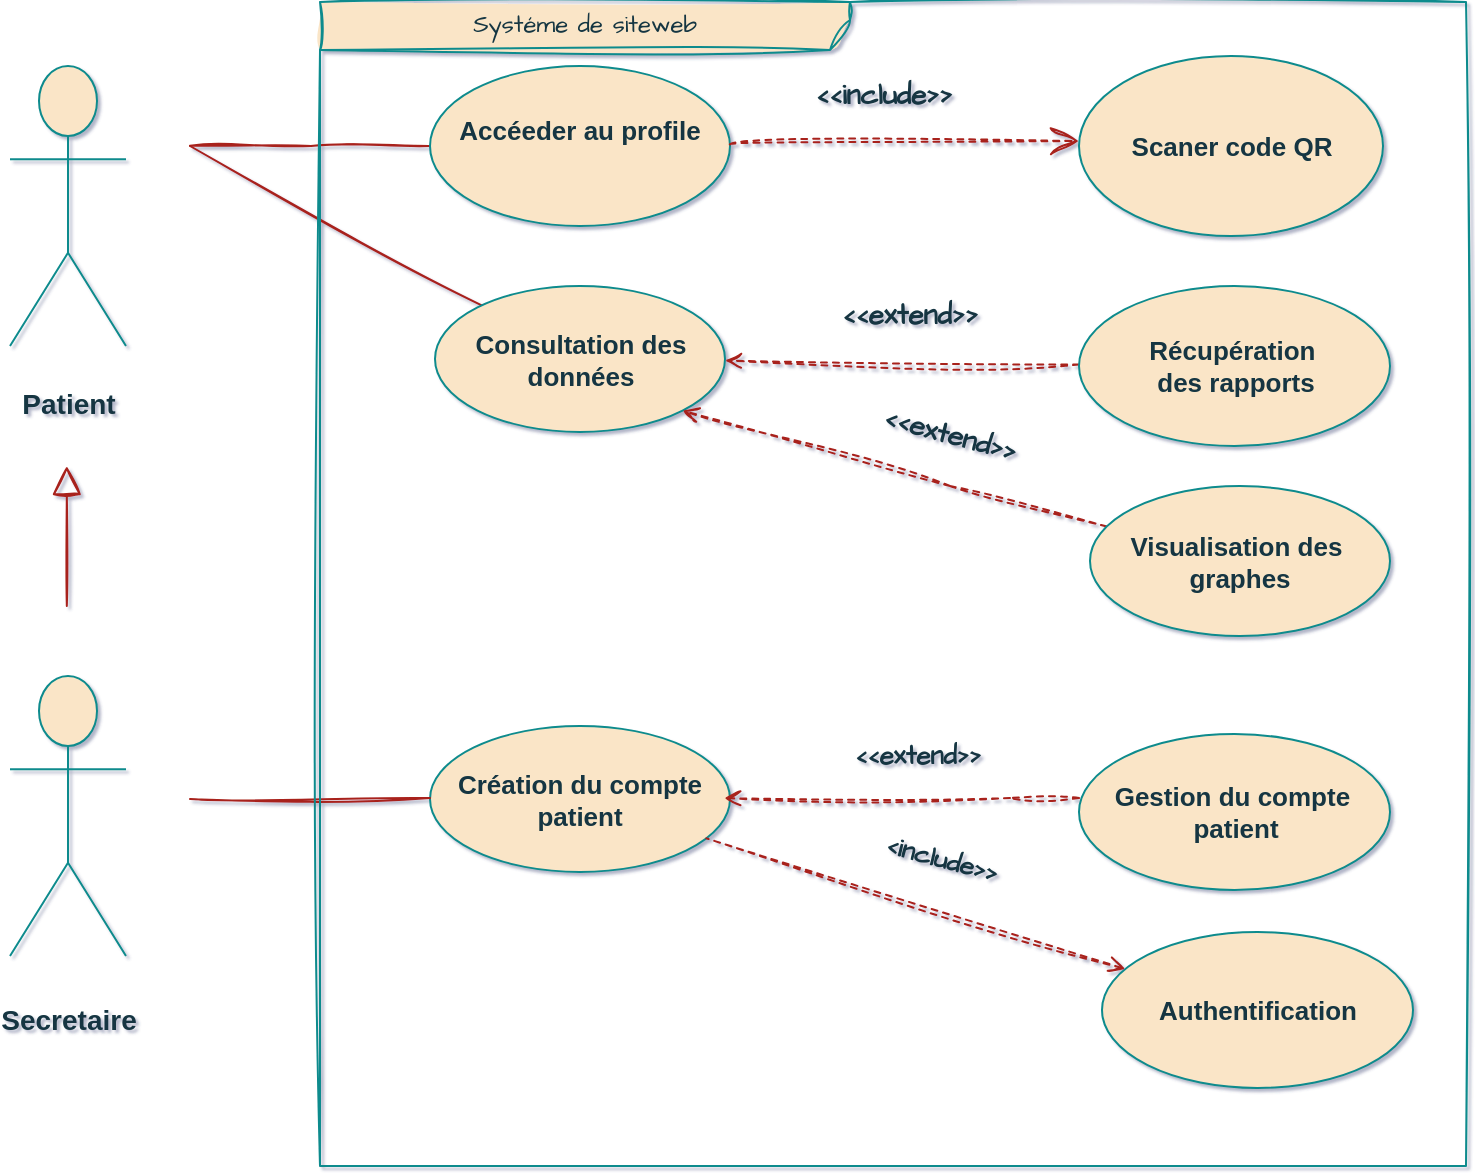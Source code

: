 <mxfile version="24.3.0" type="github" pages="4">
  <diagram name="Page-1" id="2YBvvXClWsGukQMizWep">
    <mxGraphModel dx="1434" dy="756" grid="0" gridSize="10" guides="1" tooltips="1" connect="1" arrows="1" fold="1" page="1" pageScale="1" pageWidth="850" pageHeight="1100" background="#ffffff" math="0" shadow="1">
      <root>
        <mxCell id="0" />
        <mxCell id="1" parent="0" />
        <mxCell id="MQnaWEzC_fgd22LS17Cb-1" value="&lt;div&gt;&lt;br&gt;&lt;/div&gt;&lt;div&gt;&lt;b&gt;&lt;font style=&quot;font-size: 14px;&quot;&gt;Patient&lt;/font&gt;&lt;/b&gt;&lt;/div&gt;" style="shape=umlActor;verticalLabelPosition=bottom;verticalAlign=top;html=1;outlineConnect=0;fillStyle=solid;labelBackgroundColor=none;fillColor=#FAE5C7;strokeColor=#0F8B8D;fontColor=#143642;" vertex="1" parent="1">
          <mxGeometry x="70" y="90" width="58" height="140" as="geometry" />
        </mxCell>
        <mxCell id="MQnaWEzC_fgd22LS17Cb-49" style="edgeStyle=orthogonalEdgeStyle;rounded=0;sketch=1;hachureGap=4;jiggle=2;curveFitting=1;orthogonalLoop=1;jettySize=auto;html=1;exitX=0;exitY=0.5;exitDx=0;exitDy=0;fontFamily=Architects Daughter;fontSource=https%3A%2F%2Ffonts.googleapis.com%2Fcss%3Ffamily%3DArchitects%2BDaughter;endArrow=none;endFill=0;labelBackgroundColor=none;strokeColor=#A8201A;fontColor=default;" edge="1" parent="1" source="MQnaWEzC_fgd22LS17Cb-5">
          <mxGeometry relative="1" as="geometry">
            <mxPoint x="160" y="129.824" as="targetPoint" />
          </mxGeometry>
        </mxCell>
        <mxCell id="MQnaWEzC_fgd22LS17Cb-5" value="&lt;font style=&quot;font-size: 13px;&quot;&gt;&lt;b&gt;Accéeder au profile&lt;/b&gt;&lt;/font&gt;&lt;div style=&quot;font-size: 13px;&quot;&gt;&lt;br&gt;&lt;/div&gt;" style="ellipse;whiteSpace=wrap;html=1;fillStyle=solid;labelBackgroundColor=none;fillColor=#FAE5C7;strokeColor=#0F8B8D;fontColor=#143642;" vertex="1" parent="1">
          <mxGeometry x="280" y="90" width="150" height="80" as="geometry" />
        </mxCell>
        <mxCell id="MQnaWEzC_fgd22LS17Cb-10" value="&lt;div&gt;&lt;font style=&quot;font-size: 13px;&quot;&gt;&lt;b&gt;Scaner code QR&lt;/b&gt;&lt;/font&gt;&lt;/div&gt;" style="ellipse;whiteSpace=wrap;html=1;fillStyle=solid;labelBackgroundColor=none;fillColor=#FAE5C7;strokeColor=#0F8B8D;fontColor=#143642;" vertex="1" parent="1">
          <mxGeometry x="604.5" y="85" width="152" height="90" as="geometry" />
        </mxCell>
        <mxCell id="MQnaWEzC_fgd22LS17Cb-12" value="&lt;b&gt;&lt;font style=&quot;font-size: 14px;&quot;&gt;&amp;lt;&amp;lt;include&amp;gt;&amp;gt;&lt;/font&gt;&lt;/b&gt;" style="text;html=1;align=center;verticalAlign=middle;whiteSpace=wrap;rounded=0;fontFamily=Architects Daughter;fontSource=https%3A%2F%2Ffonts.googleapis.com%2Fcss%3Ffamily%3DArchitects%2BDaughter;labelBackgroundColor=none;fontColor=#143642;" vertex="1" parent="1">
          <mxGeometry x="460" y="90" width="94" height="30" as="geometry" />
        </mxCell>
        <mxCell id="MQnaWEzC_fgd22LS17Cb-48" style="rounded=0;sketch=1;hachureGap=4;jiggle=2;curveFitting=1;orthogonalLoop=1;jettySize=auto;html=1;fontFamily=Architects Daughter;fontSource=https%3A%2F%2Ffonts.googleapis.com%2Fcss%3Ffamily%3DArchitects%2BDaughter;endArrow=none;endFill=0;labelBackgroundColor=none;strokeColor=#A8201A;fontColor=default;" edge="1" parent="1" source="MQnaWEzC_fgd22LS17Cb-13">
          <mxGeometry relative="1" as="geometry">
            <mxPoint x="160" y="130" as="targetPoint" />
          </mxGeometry>
        </mxCell>
        <mxCell id="MQnaWEzC_fgd22LS17Cb-13" value="&lt;font style=&quot;font-size: 13px;&quot;&gt;&lt;b&gt;Consultation des données&lt;/b&gt;&lt;/font&gt;" style="ellipse;whiteSpace=wrap;html=1;fillStyle=solid;labelBackgroundColor=none;fillColor=#FAE5C7;strokeColor=#0F8B8D;fontColor=#143642;" vertex="1" parent="1">
          <mxGeometry x="282.5" y="200" width="145" height="73" as="geometry" />
        </mxCell>
        <mxCell id="MQnaWEzC_fgd22LS17Cb-19" value="" style="rounded=0;sketch=1;hachureGap=4;jiggle=2;curveFitting=1;orthogonalLoop=1;jettySize=auto;html=1;fontFamily=Architects Daughter;fontSource=https%3A%2F%2Ffonts.googleapis.com%2Fcss%3Ffamily%3DArchitects%2BDaughter;dashed=1;endArrow=open;endFill=0;labelBackgroundColor=none;strokeColor=#A8201A;fontColor=default;" edge="1" parent="1" source="MQnaWEzC_fgd22LS17Cb-14" target="MQnaWEzC_fgd22LS17Cb-13">
          <mxGeometry relative="1" as="geometry" />
        </mxCell>
        <mxCell id="MQnaWEzC_fgd22LS17Cb-14" value="&lt;font style=&quot;font-size: 13px;&quot;&gt;&lt;b&gt;Récupération&amp;nbsp;&lt;/b&gt;&lt;/font&gt;&lt;div&gt;&lt;font style=&quot;font-size: 13px;&quot;&gt;&lt;b&gt;des rapports&lt;/b&gt;&lt;/font&gt;&lt;/div&gt;" style="ellipse;whiteSpace=wrap;html=1;fillStyle=solid;labelBackgroundColor=none;fillColor=#FAE5C7;strokeColor=#0F8B8D;fontColor=#143642;" vertex="1" parent="1">
          <mxGeometry x="604.5" y="200" width="155.5" height="80" as="geometry" />
        </mxCell>
        <mxCell id="MQnaWEzC_fgd22LS17Cb-51" style="rounded=0;sketch=1;hachureGap=4;jiggle=2;curveFitting=1;orthogonalLoop=1;jettySize=auto;html=1;entryX=1;entryY=1;entryDx=0;entryDy=0;fontFamily=Architects Daughter;fontSource=https%3A%2F%2Ffonts.googleapis.com%2Fcss%3Ffamily%3DArchitects%2BDaughter;dashed=1;endArrow=open;endFill=0;labelBackgroundColor=none;strokeColor=#A8201A;fontColor=default;" edge="1" parent="1" source="MQnaWEzC_fgd22LS17Cb-18" target="MQnaWEzC_fgd22LS17Cb-13">
          <mxGeometry relative="1" as="geometry">
            <Array as="points">
              <mxPoint x="540" y="300" />
            </Array>
          </mxGeometry>
        </mxCell>
        <mxCell id="MQnaWEzC_fgd22LS17Cb-18" value="&lt;font style=&quot;font-size: 13px;&quot;&gt;&lt;b&gt;Visualisation des&amp;nbsp;&lt;/b&gt;&lt;/font&gt;&lt;div&gt;&lt;font style=&quot;font-size: 13px;&quot;&gt;&lt;b&gt;graphes&lt;/b&gt;&lt;/font&gt;&lt;/div&gt;" style="ellipse;whiteSpace=wrap;html=1;align=center;labelBackgroundColor=none;fillColor=#FAE5C7;strokeColor=#0F8B8D;fontColor=#143642;" vertex="1" parent="1">
          <mxGeometry x="610" y="300" width="150" height="75" as="geometry" />
        </mxCell>
        <mxCell id="MQnaWEzC_fgd22LS17Cb-22" value="&lt;font style=&quot;font-size: 14px;&quot;&gt;&lt;b&gt;&amp;lt;&amp;lt;extend&amp;gt;&amp;gt;&lt;/b&gt;&lt;/font&gt;" style="text;html=1;align=center;verticalAlign=middle;whiteSpace=wrap;rounded=0;fontFamily=Architects Daughter;fontSource=https%3A%2F%2Ffonts.googleapis.com%2Fcss%3Ffamily%3DArchitects%2BDaughter;rotation=0;labelBackgroundColor=none;fontColor=#143642;" vertex="1" parent="1">
          <mxGeometry x="490" y="200" width="60" height="30" as="geometry" />
        </mxCell>
        <mxCell id="MQnaWEzC_fgd22LS17Cb-24" value="&lt;font style=&quot;font-size: 14px;&quot;&gt;&lt;b&gt;&amp;lt;&amp;lt;extend&amp;gt;&amp;gt;&lt;/b&gt;&lt;/font&gt;" style="text;html=1;align=center;verticalAlign=middle;whiteSpace=wrap;rounded=0;fontFamily=Architects Daughter;fontSource=https%3A%2F%2Ffonts.googleapis.com%2Fcss%3Ffamily%3DArchitects%2BDaughter;rotation=15;labelBackgroundColor=none;fontColor=#143642;" vertex="1" parent="1">
          <mxGeometry x="510" y="260" width="60" height="30" as="geometry" />
        </mxCell>
        <mxCell id="MQnaWEzC_fgd22LS17Cb-30" value="&lt;div&gt;&lt;b&gt;&lt;font style=&quot;font-size: 13px;&quot;&gt;Création du compte patient&lt;/font&gt;&lt;/b&gt;&lt;/div&gt;" style="ellipse;whiteSpace=wrap;html=1;fillStyle=solid;labelBackgroundColor=none;fillColor=#FAE5C7;strokeColor=#0F8B8D;fontColor=#143642;" vertex="1" parent="1">
          <mxGeometry x="280" y="420" width="150" height="73" as="geometry" />
        </mxCell>
        <mxCell id="MQnaWEzC_fgd22LS17Cb-31" value="" style="endArrow=block;endFill=0;endSize=12;html=1;rounded=0;sketch=1;hachureGap=4;jiggle=2;curveFitting=1;fontFamily=Architects Daughter;fontSource=https%3A%2F%2Ffonts.googleapis.com%2Fcss%3Ffamily%3DArchitects%2BDaughter;labelBackgroundColor=none;strokeColor=#A8201A;fontColor=default;" edge="1" parent="1">
          <mxGeometry width="160" relative="1" as="geometry">
            <mxPoint x="98.41" y="360" as="sourcePoint" />
            <mxPoint x="98.41" y="290" as="targetPoint" />
          </mxGeometry>
        </mxCell>
        <mxCell id="MQnaWEzC_fgd22LS17Cb-33" value="&lt;div&gt;&lt;b&gt;&lt;font style=&quot;font-size: 13px;&quot;&gt;Gestion du compte&amp;nbsp;&lt;/font&gt;&lt;/b&gt;&lt;/div&gt;&lt;div&gt;&lt;b&gt;&lt;font style=&quot;font-size: 13px;&quot;&gt;patient&lt;/font&gt;&lt;/b&gt;&lt;/div&gt;" style="ellipse;whiteSpace=wrap;html=1;fillStyle=solid;labelBackgroundColor=none;fillColor=#FAE5C7;strokeColor=#0F8B8D;fontColor=#143642;" vertex="1" parent="1">
          <mxGeometry x="604.5" y="424" width="155.5" height="78" as="geometry" />
        </mxCell>
        <mxCell id="MQnaWEzC_fgd22LS17Cb-35" value="&lt;font style=&quot;font-size: 13px;&quot;&gt;&lt;b&gt;&amp;lt;&amp;lt;extend&amp;gt;&amp;gt;&lt;/b&gt;&lt;/font&gt;" style="text;html=1;align=center;verticalAlign=middle;whiteSpace=wrap;rounded=0;fontFamily=Architects Daughter;fontSource=https%3A%2F%2Ffonts.googleapis.com%2Fcss%3Ffamily%3DArchitects%2BDaughter;rotation=0;labelBackgroundColor=none;fontColor=#143642;" vertex="1" parent="1">
          <mxGeometry x="494" y="420" width="60" height="30" as="geometry" />
        </mxCell>
        <mxCell id="MQnaWEzC_fgd22LS17Cb-43" value="" style="endArrow=open;dashed=1;endFill=0;endSize=12;html=1;rounded=0;sketch=1;hachureGap=4;jiggle=2;curveFitting=1;fontFamily=Architects Daughter;fontSource=https%3A%2F%2Ffonts.googleapis.com%2Fcss%3Ffamily%3DArchitects%2BDaughter;curved=1;labelBackgroundColor=none;strokeColor=#A8201A;fontColor=default;" edge="1" parent="1" source="MQnaWEzC_fgd22LS17Cb-5">
          <mxGeometry width="160" relative="1" as="geometry">
            <mxPoint x="444.5" y="127.5" as="sourcePoint" />
            <mxPoint x="604.5" y="127.5" as="targetPoint" />
          </mxGeometry>
        </mxCell>
        <mxCell id="MQnaWEzC_fgd22LS17Cb-52" value="&lt;div&gt;&lt;b&gt;&lt;font style=&quot;font-size: 14px;&quot;&gt;&lt;br&gt;&lt;/font&gt;&lt;/b&gt;&lt;/div&gt;&lt;b&gt;&lt;font style=&quot;font-size: 14px;&quot;&gt;&lt;div&gt;&lt;b style=&quot;background-color: initial; font-size: 12px;&quot;&gt;&lt;font style=&quot;font-size: 14px;&quot;&gt;Secretaire&lt;/font&gt;&lt;/b&gt;&lt;br&gt;&lt;/div&gt;&lt;/font&gt;&lt;/b&gt;" style="shape=umlActor;verticalLabelPosition=bottom;verticalAlign=top;html=1;outlineConnect=0;fillStyle=solid;labelBackgroundColor=none;fillColor=#FAE5C7;strokeColor=#0F8B8D;fontColor=#143642;" vertex="1" parent="1">
          <mxGeometry x="70" y="395" width="58" height="140" as="geometry" />
        </mxCell>
        <mxCell id="MQnaWEzC_fgd22LS17Cb-59" style="rounded=0;sketch=1;hachureGap=4;jiggle=2;curveFitting=1;orthogonalLoop=1;jettySize=auto;html=1;entryX=0.981;entryY=0.618;entryDx=0;entryDy=0;entryPerimeter=0;fontFamily=Architects Daughter;fontSource=https%3A%2F%2Ffonts.googleapis.com%2Fcss%3Ffamily%3DArchitects%2BDaughter;dashed=1;endArrow=open;endFill=0;labelBackgroundColor=none;strokeColor=#A8201A;fontColor=default;" edge="1" parent="1">
          <mxGeometry relative="1" as="geometry">
            <mxPoint x="604.5" y="456" as="sourcePoint" />
            <mxPoint x="427.15" y="456.114" as="targetPoint" />
            <Array as="points">
              <mxPoint x="570" y="456" />
            </Array>
          </mxGeometry>
        </mxCell>
        <mxCell id="MQnaWEzC_fgd22LS17Cb-63" style="rounded=0;sketch=1;hachureGap=4;jiggle=2;curveFitting=1;orthogonalLoop=1;jettySize=auto;html=1;fontFamily=Architects Daughter;fontSource=https%3A%2F%2Ffonts.googleapis.com%2Fcss%3Ffamily%3DArchitects%2BDaughter;endArrow=none;endFill=0;labelBackgroundColor=none;strokeColor=#A8201A;fontColor=default;" edge="1" parent="1">
          <mxGeometry relative="1" as="geometry">
            <mxPoint x="160" y="456.5" as="targetPoint" />
            <mxPoint x="280" y="456" as="sourcePoint" />
          </mxGeometry>
        </mxCell>
        <mxCell id="VAAvBBCM2MWCgtgh654a-1" value="&lt;span style=&quot;font-size: 13px;&quot;&gt;&lt;b&gt;Authentification&lt;/b&gt;&lt;/span&gt;" style="ellipse;whiteSpace=wrap;html=1;fillStyle=solid;labelBackgroundColor=none;fillColor=#FAE5C7;strokeColor=#0F8B8D;fontColor=#143642;" vertex="1" parent="1">
          <mxGeometry x="616" y="523" width="155.5" height="78" as="geometry" />
        </mxCell>
        <mxCell id="VAAvBBCM2MWCgtgh654a-3" style="rounded=0;sketch=1;hachureGap=4;jiggle=2;curveFitting=1;orthogonalLoop=1;jettySize=auto;html=1;fontFamily=Architects Daughter;fontSource=https%3A%2F%2Ffonts.googleapis.com%2Fcss%3Ffamily%3DArchitects%2BDaughter;endArrow=none;endFill=0;startArrow=open;startFill=0;dashed=1;labelBackgroundColor=none;strokeColor=#A8201A;fontColor=default;" edge="1" parent="1" source="VAAvBBCM2MWCgtgh654a-1" target="MQnaWEzC_fgd22LS17Cb-30">
          <mxGeometry relative="1" as="geometry" />
        </mxCell>
        <mxCell id="VAAvBBCM2MWCgtgh654a-4" value="&lt;font style=&quot;font-size: 13px;&quot;&gt;&lt;b&gt;&amp;lt;include&amp;gt;&amp;gt;&lt;/b&gt;&lt;/font&gt;" style="text;html=1;align=center;verticalAlign=middle;whiteSpace=wrap;rounded=0;fontFamily=Architects Daughter;fontSource=https%3A%2F%2Ffonts.googleapis.com%2Fcss%3Ffamily%3DArchitects%2BDaughter;rotation=15;labelBackgroundColor=none;fontColor=#143642;" vertex="1" parent="1">
          <mxGeometry x="506" y="472" width="60" height="30" as="geometry" />
        </mxCell>
        <mxCell id="VAAvBBCM2MWCgtgh654a-8" value="Systéme de siteweb" style="shape=umlFrame;whiteSpace=wrap;html=1;pointerEvents=0;sketch=1;hachureGap=4;jiggle=2;curveFitting=1;fontFamily=Architects Daughter;fontSource=https%3A%2F%2Ffonts.googleapis.com%2Fcss%3Ffamily%3DArchitects%2BDaughter;width=265;height=24;fillStyle=solid;labelBackgroundColor=none;fillColor=#FAE5C7;strokeColor=#0F8B8D;fontColor=#143642;" vertex="1" parent="1">
          <mxGeometry x="225" y="58" width="573" height="582" as="geometry" />
        </mxCell>
      </root>
    </mxGraphModel>
  </diagram>
  <diagram id="r6yN8ow6yBcr9Xl_kHB8" name="Page-2">
    <mxGraphModel dx="1434" dy="756" grid="0" gridSize="10" guides="1" tooltips="1" connect="1" arrows="1" fold="1" page="1" pageScale="1" pageWidth="850" pageHeight="1100" math="0" shadow="0">
      <root>
        <mxCell id="0" />
        <mxCell id="1" parent="0" />
        <mxCell id="_TQ5HDfPqX7su8XqW-2z-1" value="&lt;div&gt;&lt;b&gt;&lt;br&gt;&lt;/b&gt;&lt;/div&gt;&lt;div&gt;&lt;font style=&quot;font-size: 14px;&quot;&gt;&lt;b&gt;Patient&lt;/b&gt;&lt;/font&gt;&lt;/div&gt;" style="shape=umlActor;verticalLabelPosition=bottom;verticalAlign=top;html=1;outlineConnect=0;fillStyle=solid;labelBackgroundColor=none;fillColor=#FAE5C7;strokeColor=#0F8B8D;fontColor=#143642;" vertex="1" parent="1">
          <mxGeometry x="82" y="80" width="58" height="140" as="geometry" />
        </mxCell>
        <mxCell id="_TQ5HDfPqX7su8XqW-2z-2" style="edgeStyle=orthogonalEdgeStyle;rounded=0;sketch=1;hachureGap=4;jiggle=2;curveFitting=1;orthogonalLoop=1;jettySize=auto;html=1;exitX=0;exitY=0.5;exitDx=0;exitDy=0;fontFamily=Architects Daughter;fontSource=https%3A%2F%2Ffonts.googleapis.com%2Fcss%3Ffamily%3DArchitects%2BDaughter;endArrow=none;endFill=0;labelBackgroundColor=none;strokeColor=#A8201A;fontColor=default;" edge="1" source="_TQ5HDfPqX7su8XqW-2z-3" parent="1">
          <mxGeometry relative="1" as="geometry">
            <mxPoint x="172" y="119.824" as="targetPoint" />
          </mxGeometry>
        </mxCell>
        <mxCell id="_TQ5HDfPqX7su8XqW-2z-3" value="&lt;font style=&quot;font-size: 13px;&quot;&gt;&lt;b&gt;Accéeder au profile&lt;/b&gt;&lt;/font&gt;&lt;div style=&quot;font-size: 13px;&quot;&gt;&lt;br&gt;&lt;/div&gt;" style="ellipse;whiteSpace=wrap;html=1;fillStyle=solid;labelBackgroundColor=none;fillColor=#FAE5C7;strokeColor=#0F8B8D;fontColor=#143642;" vertex="1" parent="1">
          <mxGeometry x="292" y="80" width="150" height="80" as="geometry" />
        </mxCell>
        <mxCell id="_TQ5HDfPqX7su8XqW-2z-4" value="&lt;div&gt;&lt;font style=&quot;font-size: 13px;&quot;&gt;&lt;b&gt;Scaner code QR&lt;/b&gt;&lt;/font&gt;&lt;/div&gt;" style="ellipse;whiteSpace=wrap;html=1;fillStyle=solid;labelBackgroundColor=none;fillColor=#FAE5C7;strokeColor=#0F8B8D;fontColor=#143642;" vertex="1" parent="1">
          <mxGeometry x="616.5" y="75" width="152" height="90" as="geometry" />
        </mxCell>
        <mxCell id="_TQ5HDfPqX7su8XqW-2z-5" value="&lt;b&gt;&lt;font style=&quot;font-size: 14px;&quot;&gt;&amp;lt;&amp;lt;include&amp;gt;&amp;gt;&lt;/font&gt;&lt;/b&gt;" style="text;html=1;align=center;verticalAlign=middle;whiteSpace=wrap;rounded=0;fontFamily=Architects Daughter;fontSource=https%3A%2F%2Ffonts.googleapis.com%2Fcss%3Ffamily%3DArchitects%2BDaughter;labelBackgroundColor=none;fontColor=#143642;" vertex="1" parent="1">
          <mxGeometry x="472" y="80" width="94" height="30" as="geometry" />
        </mxCell>
        <mxCell id="_TQ5HDfPqX7su8XqW-2z-6" style="rounded=0;sketch=1;hachureGap=4;jiggle=2;curveFitting=1;orthogonalLoop=1;jettySize=auto;html=1;fontFamily=Architects Daughter;fontSource=https%3A%2F%2Ffonts.googleapis.com%2Fcss%3Ffamily%3DArchitects%2BDaughter;endArrow=none;endFill=0;labelBackgroundColor=none;strokeColor=#A8201A;fontColor=default;" edge="1" source="_TQ5HDfPqX7su8XqW-2z-7" parent="1">
          <mxGeometry relative="1" as="geometry">
            <mxPoint x="172" y="120" as="targetPoint" />
          </mxGeometry>
        </mxCell>
        <mxCell id="_TQ5HDfPqX7su8XqW-2z-7" value="&lt;font style=&quot;font-size: 13px;&quot;&gt;&lt;b&gt;Consultation des données&lt;/b&gt;&lt;/font&gt;" style="ellipse;whiteSpace=wrap;html=1;fillStyle=solid;labelBackgroundColor=none;fillColor=#FAE5C7;strokeColor=#0F8B8D;fontColor=#143642;" vertex="1" parent="1">
          <mxGeometry x="294.5" y="190" width="145" height="73" as="geometry" />
        </mxCell>
        <mxCell id="_TQ5HDfPqX7su8XqW-2z-8" value="" style="rounded=0;sketch=1;hachureGap=4;jiggle=2;curveFitting=1;orthogonalLoop=1;jettySize=auto;html=1;fontFamily=Architects Daughter;fontSource=https%3A%2F%2Ffonts.googleapis.com%2Fcss%3Ffamily%3DArchitects%2BDaughter;dashed=1;endArrow=open;endFill=0;labelBackgroundColor=none;strokeColor=#A8201A;fontColor=default;" edge="1" source="_TQ5HDfPqX7su8XqW-2z-9" target="_TQ5HDfPqX7su8XqW-2z-7" parent="1">
          <mxGeometry relative="1" as="geometry" />
        </mxCell>
        <mxCell id="_TQ5HDfPqX7su8XqW-2z-9" value="&lt;font style=&quot;font-size: 13px;&quot;&gt;&lt;b&gt;Récupération&amp;nbsp;&lt;/b&gt;&lt;/font&gt;&lt;div&gt;&lt;font style=&quot;font-size: 13px;&quot;&gt;&lt;b&gt;des rapports&lt;/b&gt;&lt;/font&gt;&lt;/div&gt;" style="ellipse;whiteSpace=wrap;html=1;fillStyle=solid;labelBackgroundColor=none;fillColor=#FAE5C7;strokeColor=#0F8B8D;fontColor=#143642;" vertex="1" parent="1">
          <mxGeometry x="616.5" y="190" width="155.5" height="80" as="geometry" />
        </mxCell>
        <mxCell id="_TQ5HDfPqX7su8XqW-2z-10" style="rounded=0;sketch=1;hachureGap=4;jiggle=2;curveFitting=1;orthogonalLoop=1;jettySize=auto;html=1;entryX=1;entryY=1;entryDx=0;entryDy=0;fontFamily=Architects Daughter;fontSource=https%3A%2F%2Ffonts.googleapis.com%2Fcss%3Ffamily%3DArchitects%2BDaughter;dashed=1;endArrow=open;endFill=0;labelBackgroundColor=none;strokeColor=#A8201A;fontColor=default;" edge="1" source="_TQ5HDfPqX7su8XqW-2z-11" target="_TQ5HDfPqX7su8XqW-2z-7" parent="1">
          <mxGeometry relative="1" as="geometry">
            <Array as="points">
              <mxPoint x="552" y="290" />
            </Array>
          </mxGeometry>
        </mxCell>
        <mxCell id="_TQ5HDfPqX7su8XqW-2z-11" value="&lt;font style=&quot;font-size: 13px;&quot;&gt;&lt;b&gt;Visualisation des&amp;nbsp;&lt;/b&gt;&lt;/font&gt;&lt;div&gt;&lt;font style=&quot;font-size: 13px;&quot;&gt;&lt;b&gt;graphes&lt;/b&gt;&lt;/font&gt;&lt;/div&gt;" style="ellipse;whiteSpace=wrap;html=1;align=center;fillStyle=solid;labelBackgroundColor=none;fillColor=#FAE5C7;strokeColor=#0F8B8D;fontColor=#143642;" vertex="1" parent="1">
          <mxGeometry x="622" y="290" width="150" height="75" as="geometry" />
        </mxCell>
        <mxCell id="_TQ5HDfPqX7su8XqW-2z-12" value="&lt;font style=&quot;font-size: 14px;&quot;&gt;&lt;b&gt;&amp;lt;&amp;lt;extend&amp;gt;&amp;gt;&lt;/b&gt;&lt;/font&gt;" style="text;html=1;align=center;verticalAlign=middle;whiteSpace=wrap;rounded=0;fontFamily=Architects Daughter;fontSource=https%3A%2F%2Ffonts.googleapis.com%2Fcss%3Ffamily%3DArchitects%2BDaughter;rotation=0;labelBackgroundColor=none;fontColor=#143642;" vertex="1" parent="1">
          <mxGeometry x="502" y="190" width="60" height="30" as="geometry" />
        </mxCell>
        <mxCell id="_TQ5HDfPqX7su8XqW-2z-13" value="&lt;font style=&quot;font-size: 14px;&quot;&gt;&lt;b&gt;&amp;lt;&amp;lt;extend&amp;gt;&amp;gt;&lt;/b&gt;&lt;/font&gt;" style="text;html=1;align=center;verticalAlign=middle;whiteSpace=wrap;rounded=0;fontFamily=Architects Daughter;fontSource=https%3A%2F%2Ffonts.googleapis.com%2Fcss%3Ffamily%3DArchitects%2BDaughter;rotation=15;labelBackgroundColor=none;fontColor=#143642;" vertex="1" parent="1">
          <mxGeometry x="522" y="250" width="60" height="30" as="geometry" />
        </mxCell>
        <mxCell id="RShPwr2YoXQojWD24crY-3" style="edgeStyle=orthogonalEdgeStyle;rounded=0;sketch=1;hachureGap=4;jiggle=2;curveFitting=1;orthogonalLoop=1;jettySize=auto;html=1;fontFamily=Architects Daughter;fontSource=https%3A%2F%2Ffonts.googleapis.com%2Fcss%3Ffamily%3DArchitects%2BDaughter;dashed=1;startArrow=open;startFill=0;endArrow=none;endFill=0;labelBackgroundColor=none;strokeColor=#A8201A;fontColor=default;" edge="1" parent="1" source="_TQ5HDfPqX7su8XqW-2z-14">
          <mxGeometry relative="1" as="geometry">
            <mxPoint x="367" y="530" as="targetPoint" />
          </mxGeometry>
        </mxCell>
        <mxCell id="_TQ5HDfPqX7su8XqW-2z-14" value="&lt;span style=&quot;font-size: 13px;&quot;&gt;&lt;b&gt;Viualisation des données du patient&lt;/b&gt;&lt;/span&gt;" style="ellipse;whiteSpace=wrap;html=1;fillStyle=solid;labelBackgroundColor=none;fillColor=#FAE5C7;strokeColor=#0F8B8D;fontColor=#143642;" vertex="1" parent="1">
          <mxGeometry x="292" y="410" width="150" height="73" as="geometry" />
        </mxCell>
        <mxCell id="_TQ5HDfPqX7su8XqW-2z-15" value="" style="endArrow=block;endFill=0;endSize=12;html=1;rounded=0;sketch=1;hachureGap=4;jiggle=2;curveFitting=1;fontFamily=Architects Daughter;fontSource=https%3A%2F%2Ffonts.googleapis.com%2Fcss%3Ffamily%3DArchitects%2BDaughter;labelBackgroundColor=none;strokeColor=#A8201A;fontColor=default;" edge="1" parent="1">
          <mxGeometry width="160" relative="1" as="geometry">
            <mxPoint x="110.41" y="350" as="sourcePoint" />
            <mxPoint x="110.41" y="280" as="targetPoint" />
            <Array as="points">
              <mxPoint x="110" y="330" />
            </Array>
          </mxGeometry>
        </mxCell>
        <mxCell id="_TQ5HDfPqX7su8XqW-2z-16" value="&lt;span style=&quot;font-size: 13px;&quot;&gt;&lt;b&gt;Authentification&lt;/b&gt;&lt;/span&gt;" style="ellipse;whiteSpace=wrap;html=1;fillStyle=solid;labelBackgroundColor=none;fillColor=#FAE5C7;strokeColor=#0F8B8D;fontColor=#143642;" vertex="1" parent="1">
          <mxGeometry x="616.5" y="410" width="153.5" height="70" as="geometry" />
        </mxCell>
        <mxCell id="_TQ5HDfPqX7su8XqW-2z-17" value="&lt;font style=&quot;font-size: 13px;&quot;&gt;&lt;b&gt;&amp;lt;&amp;lt;include&amp;gt;&amp;gt;&lt;/b&gt;&lt;/font&gt;" style="text;html=1;align=center;verticalAlign=middle;whiteSpace=wrap;rounded=0;fontFamily=Architects Daughter;fontSource=https%3A%2F%2Ffonts.googleapis.com%2Fcss%3Ffamily%3DArchitects%2BDaughter;rotation=0;labelBackgroundColor=none;fontColor=#143642;" vertex="1" parent="1">
          <mxGeometry x="506" y="410" width="60" height="30" as="geometry" />
        </mxCell>
        <mxCell id="_TQ5HDfPqX7su8XqW-2z-18" value="" style="endArrow=open;dashed=1;endFill=0;endSize=12;html=1;rounded=0;sketch=1;hachureGap=4;jiggle=2;curveFitting=1;fontFamily=Architects Daughter;fontSource=https%3A%2F%2Ffonts.googleapis.com%2Fcss%3Ffamily%3DArchitects%2BDaughter;curved=0;labelBackgroundColor=none;strokeColor=#A8201A;fontColor=default;" edge="1" source="_TQ5HDfPqX7su8XqW-2z-3" parent="1">
          <mxGeometry width="160" relative="1" as="geometry">
            <mxPoint x="456.5" y="117.5" as="sourcePoint" />
            <mxPoint x="616.5" y="117.5" as="targetPoint" />
          </mxGeometry>
        </mxCell>
        <mxCell id="_TQ5HDfPqX7su8XqW-2z-19" value="&lt;div&gt;&lt;b&gt;&lt;font style=&quot;font-size: 14px;&quot;&gt;Médecin&lt;/font&gt;&lt;/b&gt;&lt;/div&gt;" style="shape=umlActor;verticalLabelPosition=bottom;verticalAlign=top;html=1;outlineConnect=0;fillStyle=solid;labelBackgroundColor=none;fillColor=#FAE5C7;strokeColor=#0F8B8D;fontColor=#143642;" vertex="1" parent="1">
          <mxGeometry x="82" y="385" width="58" height="140" as="geometry" />
        </mxCell>
        <mxCell id="_TQ5HDfPqX7su8XqW-2z-20" style="rounded=0;sketch=1;hachureGap=4;jiggle=2;curveFitting=1;orthogonalLoop=1;jettySize=auto;html=1;entryX=0.981;entryY=0.618;entryDx=0;entryDy=0;entryPerimeter=0;fontFamily=Architects Daughter;fontSource=https%3A%2F%2Ffonts.googleapis.com%2Fcss%3Ffamily%3DArchitects%2BDaughter;dashed=1;endArrow=none;endFill=0;startArrow=open;startFill=0;labelBackgroundColor=none;strokeColor=#A8201A;fontColor=default;" edge="1" parent="1">
          <mxGeometry relative="1" as="geometry">
            <mxPoint x="616.5" y="446" as="sourcePoint" />
            <mxPoint x="439.15" y="446.114" as="targetPoint" />
            <Array as="points">
              <mxPoint x="582" y="446" />
            </Array>
          </mxGeometry>
        </mxCell>
        <mxCell id="_TQ5HDfPqX7su8XqW-2z-21" style="rounded=0;sketch=1;hachureGap=4;jiggle=2;curveFitting=1;orthogonalLoop=1;jettySize=auto;html=1;fontFamily=Architects Daughter;fontSource=https%3A%2F%2Ffonts.googleapis.com%2Fcss%3Ffamily%3DArchitects%2BDaughter;endArrow=none;endFill=0;labelBackgroundColor=none;strokeColor=#A8201A;fontColor=default;" edge="1" parent="1">
          <mxGeometry relative="1" as="geometry">
            <mxPoint x="172" y="446.5" as="targetPoint" />
            <mxPoint x="292" y="446" as="sourcePoint" />
          </mxGeometry>
        </mxCell>
        <mxCell id="RShPwr2YoXQojWD24crY-1" value="&lt;span style=&quot;font-size: 13px;&quot;&gt;&lt;b&gt;Interprétation ou commentaire dans le&amp;nbsp; dossier du patient&lt;/b&gt;&lt;/span&gt;" style="ellipse;whiteSpace=wrap;html=1;fillStyle=solid;labelBackgroundColor=none;fillColor=#FAE5C7;strokeColor=#0F8B8D;fontColor=#143642;" vertex="1" parent="1">
          <mxGeometry x="294.5" y="530" width="150" height="73" as="geometry" />
        </mxCell>
        <mxCell id="RShPwr2YoXQojWD24crY-4" value="&lt;font style=&quot;font-size: 13px;&quot;&gt;&lt;b&gt;&amp;lt;&amp;lt;extend&amp;gt;&amp;gt;&lt;/b&gt;&lt;/font&gt;" style="text;html=1;align=center;verticalAlign=middle;whiteSpace=wrap;rounded=0;fontFamily=Architects Daughter;fontSource=https%3A%2F%2Ffonts.googleapis.com%2Fcss%3Ffamily%3DArchitects%2BDaughter;rotation=0;labelBackgroundColor=none;fontColor=#143642;" vertex="1" parent="1">
          <mxGeometry x="395" y="495" width="60" height="30" as="geometry" />
        </mxCell>
        <mxCell id="aELsMhWsHU3bKW9KblnM-3" value="Systéme de siteweb" style="shape=umlFrame;whiteSpace=wrap;html=1;pointerEvents=0;sketch=1;hachureGap=4;jiggle=2;curveFitting=1;fontFamily=Architects Daughter;fontSource=https%3A%2F%2Ffonts.googleapis.com%2Fcss%3Ffamily%3DArchitects%2BDaughter;width=289;height=30;fillStyle=solid;labelBackgroundColor=none;fillColor=#FAE5C7;strokeColor=#0F8B8D;fontColor=#143642;" vertex="1" parent="1">
          <mxGeometry x="216" y="36" width="588" height="605" as="geometry" />
        </mxCell>
      </root>
    </mxGraphModel>
  </diagram>
  <diagram name="Copy of Page-2" id="9uO-dezLPzCizVUcEyxy">
    <mxGraphModel dx="1434" dy="756" grid="0" gridSize="10" guides="1" tooltips="1" connect="1" arrows="1" fold="1" page="1" pageScale="1" pageWidth="850" pageHeight="1100" math="0" shadow="0">
      <root>
        <mxCell id="_Wpxnf_Ayy9y97n_Q4Vp-0" />
        <mxCell id="_Wpxnf_Ayy9y97n_Q4Vp-1" parent="_Wpxnf_Ayy9y97n_Q4Vp-0" />
        <mxCell id="_Wpxnf_Ayy9y97n_Q4Vp-2" value="&lt;div&gt;&lt;b style=&quot;font-size: 14px; background-color: initial;&quot;&gt;&lt;br&gt;&lt;/b&gt;&lt;/div&gt;&lt;div&gt;&lt;b style=&quot;background-color: initial; font-size: 14px;&quot;&gt;Administrateur&lt;/b&gt;&lt;br&gt;&lt;/div&gt;" style="shape=umlActor;verticalLabelPosition=bottom;verticalAlign=top;html=1;outlineConnect=0;fillStyle=solid;labelBackgroundColor=none;fillColor=#FAE5C7;strokeColor=#0F8B8D;fontColor=#143642;" vertex="1" parent="_Wpxnf_Ayy9y97n_Q4Vp-1">
          <mxGeometry x="82" y="80" width="58" height="140" as="geometry" />
        </mxCell>
        <mxCell id="_Wpxnf_Ayy9y97n_Q4Vp-3" style="edgeStyle=orthogonalEdgeStyle;rounded=0;sketch=1;hachureGap=4;jiggle=2;curveFitting=1;orthogonalLoop=1;jettySize=auto;html=1;exitX=0;exitY=0.5;exitDx=0;exitDy=0;fontFamily=Architects Daughter;fontSource=https%3A%2F%2Ffonts.googleapis.com%2Fcss%3Ffamily%3DArchitects%2BDaughter;endArrow=none;endFill=0;labelBackgroundColor=none;strokeColor=#A8201A;fontColor=default;" edge="1" parent="_Wpxnf_Ayy9y97n_Q4Vp-1" source="_Wpxnf_Ayy9y97n_Q4Vp-4">
          <mxGeometry relative="1" as="geometry">
            <mxPoint x="172" y="119.824" as="targetPoint" />
          </mxGeometry>
        </mxCell>
        <mxCell id="_Wpxnf_Ayy9y97n_Q4Vp-4" value="&lt;div style=&quot;font-size: 13px;&quot;&gt;&lt;br&gt;&lt;/div&gt;&lt;div style=&quot;font-size: 13px;&quot;&gt;&lt;b&gt;&lt;font color=&quot;#1a1a1a&quot;&gt;Création des&lt;/font&gt;&lt;/b&gt;&lt;div&gt;&lt;font color=&quot;#1a1a1a&quot;&gt;&lt;b&gt;&amp;nbsp;comptes&amp;nbsp;&lt;/b&gt;&lt;br&gt;&lt;/font&gt;&lt;div&gt;&lt;br&gt;&lt;/div&gt;&lt;/div&gt;&lt;/div&gt;" style="ellipse;whiteSpace=wrap;html=1;fillStyle=solid;labelBackgroundColor=none;fillColor=#FAE5C7;strokeColor=#0F8B8D;fontColor=#143642;" vertex="1" parent="_Wpxnf_Ayy9y97n_Q4Vp-1">
          <mxGeometry x="292" y="80" width="150" height="80" as="geometry" />
        </mxCell>
        <mxCell id="_Wpxnf_Ayy9y97n_Q4Vp-5" value="&lt;b style=&quot;font-size: 13px;&quot;&gt;Compte Médecin&lt;/b&gt;" style="ellipse;whiteSpace=wrap;html=1;fillStyle=solid;labelBackgroundColor=none;fillColor=#FAE5C7;strokeColor=#0F8B8D;fontColor=#143642;" vertex="1" parent="_Wpxnf_Ayy9y97n_Q4Vp-1">
          <mxGeometry x="616.5" y="75" width="152" height="90" as="geometry" />
        </mxCell>
        <mxCell id="_Wpxnf_Ayy9y97n_Q4Vp-12" value="&lt;span style=&quot;font-size: 13px;&quot;&gt;&lt;b&gt;Compte secretaire&lt;/b&gt;&lt;/span&gt;" style="ellipse;whiteSpace=wrap;html=1;align=center;fillStyle=solid;labelBackgroundColor=none;fillColor=#FAE5C7;strokeColor=#0F8B8D;fontColor=#143642;" vertex="1" parent="_Wpxnf_Ayy9y97n_Q4Vp-1">
          <mxGeometry x="608" y="192" width="154" height="75" as="geometry" />
        </mxCell>
        <mxCell id="_Wpxnf_Ayy9y97n_Q4Vp-18" value="&lt;span style=&quot;font-size: 13px;&quot;&gt;&lt;b&gt;Authentification&lt;/b&gt;&lt;/span&gt;" style="ellipse;whiteSpace=wrap;html=1;fillStyle=solid;labelBackgroundColor=none;fillColor=#FAE5C7;strokeColor=#0F8B8D;fontColor=#143642;" vertex="1" parent="_Wpxnf_Ayy9y97n_Q4Vp-1">
          <mxGeometry x="516" y="280" width="153.5" height="70" as="geometry" />
        </mxCell>
        <mxCell id="_Wpxnf_Ayy9y97n_Q4Vp-19" value="&lt;font style=&quot;font-size: 13px;&quot;&gt;&lt;b&gt;&amp;lt;&amp;lt;include&amp;gt;&amp;gt;&lt;/b&gt;&lt;/font&gt;" style="text;html=1;align=center;verticalAlign=middle;whiteSpace=wrap;rounded=0;fontFamily=Architects Daughter;fontSource=https%3A%2F%2Ffonts.googleapis.com%2Fcss%3Ffamily%3DArchitects%2BDaughter;rotation=30;labelBackgroundColor=none;fontColor=#143642;" vertex="1" parent="_Wpxnf_Ayy9y97n_Q4Vp-1">
          <mxGeometry x="485" y="202" width="60" height="30" as="geometry" />
        </mxCell>
        <mxCell id="_Wpxnf_Ayy9y97n_Q4Vp-20" value="" style="endArrow=classicThin;endFill=1;endSize=12;html=1;rounded=0;sketch=1;hachureGap=4;jiggle=2;curveFitting=1;fontFamily=Architects Daughter;fontSource=https%3A%2F%2Ffonts.googleapis.com%2Fcss%3Ffamily%3DArchitects%2BDaughter;curved=0;labelBackgroundColor=none;strokeColor=#A8201A;fontColor=default;" edge="1" parent="_Wpxnf_Ayy9y97n_Q4Vp-1" source="_Wpxnf_Ayy9y97n_Q4Vp-4">
          <mxGeometry width="160" relative="1" as="geometry">
            <mxPoint x="456.5" y="117.5" as="sourcePoint" />
            <mxPoint x="616.5" y="117.5" as="targetPoint" />
          </mxGeometry>
        </mxCell>
        <mxCell id="Tr5vrpR2GlM4n-TMPuJl-0" style="rounded=0;sketch=1;hachureGap=4;jiggle=2;curveFitting=1;orthogonalLoop=1;jettySize=auto;html=1;strokeColor=#A8201A;fontFamily=Architects Daughter;fontSource=https%3A%2F%2Ffonts.googleapis.com%2Fcss%3Ffamily%3DArchitects%2BDaughter;fontColor=#143642;fillColor=#FAE5C7;endArrow=none;endFill=0;" edge="1" parent="_Wpxnf_Ayy9y97n_Q4Vp-1" source="_Wpxnf_Ayy9y97n_Q4Vp-24">
          <mxGeometry relative="1" as="geometry">
            <mxPoint x="178" y="119" as="targetPoint" />
          </mxGeometry>
        </mxCell>
        <mxCell id="_Wpxnf_Ayy9y97n_Q4Vp-24" value="&lt;span style=&quot;font-size: 13px;&quot;&gt;&lt;b&gt;La gestion des comptes utilisateurs&lt;/b&gt;&lt;/span&gt;" style="ellipse;whiteSpace=wrap;html=1;fillStyle=solid;labelBackgroundColor=none;fillColor=#FAE5C7;strokeColor=#0F8B8D;fontColor=#143642;" vertex="1" parent="_Wpxnf_Ayy9y97n_Q4Vp-1">
          <mxGeometry x="305" y="259" width="150" height="73" as="geometry" />
        </mxCell>
        <mxCell id="_Wpxnf_Ayy9y97n_Q4Vp-26" value="Systéme de siteweb" style="shape=umlFrame;whiteSpace=wrap;html=1;pointerEvents=0;sketch=1;hachureGap=4;jiggle=2;curveFitting=1;fontFamily=Architects Daughter;fontSource=https%3A%2F%2Ffonts.googleapis.com%2Fcss%3Ffamily%3DArchitects%2BDaughter;width=289;height=30;fillStyle=solid;labelBackgroundColor=none;fillColor=#FAE5C7;strokeColor=#0F8B8D;fontColor=#143642;" vertex="1" parent="_Wpxnf_Ayy9y97n_Q4Vp-1">
          <mxGeometry x="247" y="36" width="569" height="329" as="geometry" />
        </mxCell>
        <mxCell id="VFVeifRaPx42081z0TlI-1" style="rounded=0;sketch=1;hachureGap=4;jiggle=2;curveFitting=1;orthogonalLoop=1;jettySize=auto;html=1;entryX=0.9;entryY=0.825;entryDx=0;entryDy=0;entryPerimeter=0;strokeColor=#A8201A;fontFamily=Architects Daughter;fontSource=https%3A%2F%2Ffonts.googleapis.com%2Fcss%3Ffamily%3DArchitects%2BDaughter;fontColor=#143642;fillColor=#FAE5C7;endArrow=none;endFill=0;startArrow=classic;startFill=1;" edge="1" parent="_Wpxnf_Ayy9y97n_Q4Vp-1" source="_Wpxnf_Ayy9y97n_Q4Vp-12" target="_Wpxnf_Ayy9y97n_Q4Vp-4">
          <mxGeometry relative="1" as="geometry" />
        </mxCell>
        <mxCell id="EFlgpv9c0P7eJDpaACMc-1" style="rounded=0;sketch=1;hachureGap=4;jiggle=2;curveFitting=1;orthogonalLoop=1;jettySize=auto;html=1;entryX=0.753;entryY=0.988;entryDx=0;entryDy=0;entryPerimeter=0;strokeColor=#A8201A;fontFamily=Architects Daughter;fontSource=https%3A%2F%2Ffonts.googleapis.com%2Fcss%3Ffamily%3DArchitects%2BDaughter;fontColor=#143642;fillColor=#FAE5C7;dashed=1;endArrow=none;endFill=0;startArrow=open;startFill=0;" edge="1" parent="_Wpxnf_Ayy9y97n_Q4Vp-1" source="_Wpxnf_Ayy9y97n_Q4Vp-18" target="_Wpxnf_Ayy9y97n_Q4Vp-4">
          <mxGeometry relative="1" as="geometry" />
        </mxCell>
      </root>
    </mxGraphModel>
  </diagram>
  <diagram id="oO8N87HfSmrfA-YkaZFs" name="Page-3">
    <mxGraphModel dx="1434" dy="756" grid="0" gridSize="10" guides="1" tooltips="1" connect="1" arrows="1" fold="1" page="1" pageScale="1" pageWidth="850" pageHeight="1100" background="#ffffff" math="0" shadow="1">
      <root>
        <mxCell id="0" />
        <mxCell id="1" parent="0" />
        <mxCell id="xp-epy8gDBzT3RRIX0Tk-2" style="edgeStyle=orthogonalEdgeStyle;rounded=0;hachureGap=4;orthogonalLoop=1;jettySize=auto;html=1;exitX=0;exitY=0.5;exitDx=0;exitDy=0;fontFamily=Architects Daughter;fontSource=https://fonts.googleapis.com/css?family=Architects+Daughter;endArrow=none;endFill=0;sketch=1;curveFitting=1;jiggle=2;labelBackgroundColor=none;strokeColor=#A8201A;fontColor=default;shadow=1;" edge="1" parent="1" source="xp-epy8gDBzT3RRIX0Tk-3">
          <mxGeometry relative="1" as="geometry">
            <mxPoint x="156" y="176.824" as="targetPoint" />
          </mxGeometry>
        </mxCell>
        <mxCell id="xp-epy8gDBzT3RRIX0Tk-28" style="rounded=0;hachureGap=4;orthogonalLoop=1;jettySize=auto;html=1;fontFamily=Architects Daughter;fontSource=https%3A%2F%2Ffonts.googleapis.com%2Fcss%3Ffamily%3DArchitects%2BDaughter;sketch=1;curveFitting=1;jiggle=2;labelBackgroundColor=none;strokeColor=#A8201A;fontColor=default;shadow=1;curved=1;" edge="1" parent="1" source="xp-epy8gDBzT3RRIX0Tk-3">
          <mxGeometry relative="1" as="geometry">
            <mxPoint x="600" y="290" as="targetPoint" />
            <Array as="points">
              <mxPoint x="490" y="240" />
            </Array>
          </mxGeometry>
        </mxCell>
        <mxCell id="xp-epy8gDBzT3RRIX0Tk-3" value="&lt;div&gt;&lt;span style=&quot;font-size: 13px;&quot;&gt;&lt;b&gt;&lt;font color=&quot;#1a1a1a&quot;&gt;&lt;br&gt;&lt;/font&gt;&lt;/b&gt;&lt;/span&gt;&lt;/div&gt;&lt;span style=&quot;font-size: 13px;&quot;&gt;&lt;b&gt;&lt;font color=&quot;#1a1a1a&quot;&gt;Création des&lt;/font&gt;&lt;/b&gt;&lt;/span&gt;&lt;div&gt;&lt;font color=&quot;#1a1a1a&quot;&gt;&lt;span style=&quot;font-size: 13px;&quot;&gt;&lt;b&gt;&amp;nbsp;comptes&amp;nbsp;&lt;/b&gt;&lt;/span&gt;&lt;br&gt;&lt;/font&gt;&lt;div style=&quot;font-size: 13px;&quot;&gt;&lt;br&gt;&lt;/div&gt;&lt;/div&gt;" style="ellipse;whiteSpace=wrap;html=1;rounded=0;sketch=1;curveFitting=1;jiggle=2;labelBackgroundColor=none;fillColor=#FAE5C7;strokeColor=#0F8B8D;fontColor=#143642;shadow=1;fillStyle=solid;" vertex="1" parent="1">
          <mxGeometry x="276" y="137" width="150" height="80" as="geometry" />
        </mxCell>
        <mxCell id="xp-epy8gDBzT3RRIX0Tk-4" value="&lt;span style=&quot;font-size: 13px;&quot;&gt;&lt;b&gt;Compte Médecin&lt;/b&gt;&lt;/span&gt;" style="ellipse;whiteSpace=wrap;html=1;rounded=0;sketch=1;curveFitting=1;jiggle=2;labelBackgroundColor=none;fillColor=#FAE5C7;strokeColor=#0F8B8D;fontColor=#143642;shadow=1;fillStyle=solid;" vertex="1" parent="1">
          <mxGeometry x="602.25" y="130" width="152" height="89" as="geometry" />
        </mxCell>
        <mxCell id="xp-epy8gDBzT3RRIX0Tk-6" style="rounded=0;hachureGap=4;orthogonalLoop=1;jettySize=auto;html=1;fontFamily=Architects Daughter;fontSource=https://fonts.googleapis.com/css?family=Architects+Daughter;endArrow=none;endFill=0;strokeColor=#A8201A;sketch=1;curveFitting=1;jiggle=2;labelBackgroundColor=none;fontColor=default;shadow=1;curved=1;" edge="1" parent="1" source="xp-epy8gDBzT3RRIX0Tk-7">
          <mxGeometry relative="1" as="geometry">
            <mxPoint x="156" y="177" as="targetPoint" />
          </mxGeometry>
        </mxCell>
        <mxCell id="xp-epy8gDBzT3RRIX0Tk-7" value="&lt;span style=&quot;font-size: 13px;&quot;&gt;&lt;b&gt;La gestion des comptes utilisateurs&lt;/b&gt;&lt;/span&gt;" style="ellipse;whiteSpace=wrap;html=1;rounded=0;sketch=1;curveFitting=1;jiggle=2;labelBackgroundColor=none;fillColor=#FAE5C7;strokeColor=#0F8B8D;fontColor=#143642;shadow=1;fillStyle=solid;" vertex="1" parent="1">
          <mxGeometry x="290" y="341" width="145" height="73" as="geometry" />
        </mxCell>
        <mxCell id="xp-epy8gDBzT3RRIX0Tk-9" value="&lt;span style=&quot;font-size: 13px;&quot;&gt;&lt;b&gt;Compte Secretaire&lt;/b&gt;&lt;/span&gt;" style="ellipse;whiteSpace=wrap;html=1;rounded=0;sketch=1;curveFitting=1;jiggle=2;labelBackgroundColor=none;fillColor=#FAE5C7;strokeColor=#0F8B8D;fontColor=#143642;shadow=1;fillStyle=solid;" vertex="1" parent="1">
          <mxGeometry x="600.5" y="240" width="155.5" height="80" as="geometry" />
        </mxCell>
        <mxCell id="xp-epy8gDBzT3RRIX0Tk-13" value="&lt;font style=&quot;font-size: 14px;&quot;&gt;&lt;b&gt;&amp;lt;&amp;lt;include&amp;gt;&amp;gt;&lt;/b&gt;&lt;/font&gt;" style="text;html=1;align=center;verticalAlign=middle;whiteSpace=wrap;rounded=0;fontFamily=Architects Daughter;fontSource=https://fonts.googleapis.com/css?family=Architects+Daughter;rotation=45;sketch=1;curveFitting=1;jiggle=2;labelBackgroundColor=none;fontColor=#143642;shadow=1;" vertex="1" parent="1">
          <mxGeometry x="470" y="277" width="60" height="30" as="geometry" />
        </mxCell>
        <mxCell id="xp-epy8gDBzT3RRIX0Tk-18" value="" style="endArrow=classic;endFill=1;endSize=12;html=1;rounded=0;hachureGap=4;fontFamily=Architects Daughter;fontSource=https://fonts.googleapis.com/css?family=Architects+Daughter;curved=0;sketch=1;curveFitting=1;jiggle=2;labelBackgroundColor=none;strokeColor=#A8201A;fontColor=default;shadow=1;" edge="1" parent="1" source="xp-epy8gDBzT3RRIX0Tk-3">
          <mxGeometry width="160" relative="1" as="geometry">
            <mxPoint x="440.5" y="174.5" as="sourcePoint" />
            <mxPoint x="600.5" y="174.5" as="targetPoint" />
          </mxGeometry>
        </mxCell>
        <mxCell id="xp-epy8gDBzT3RRIX0Tk-30" style="rounded=0;hachureGap=4;orthogonalLoop=1;jettySize=auto;html=1;fontFamily=Architects Daughter;fontSource=https%3A%2F%2Ffonts.googleapis.com%2Fcss%3Ffamily%3DArchitects%2BDaughter;dashed=1;sketch=1;curveFitting=1;jiggle=2;labelBackgroundColor=none;strokeColor=#A8201A;fontColor=default;shadow=1;curved=1;" edge="1" parent="1" source="xp-epy8gDBzT3RRIX0Tk-29">
          <mxGeometry relative="1" as="geometry">
            <mxPoint x="390" y="222" as="targetPoint" />
            <mxPoint x="614.715" y="407.349" as="sourcePoint" />
            <Array as="points">
              <mxPoint x="510" y="320" />
            </Array>
          </mxGeometry>
        </mxCell>
        <mxCell id="xp-epy8gDBzT3RRIX0Tk-29" value="&lt;span style=&quot;font-size: 13px;&quot;&gt;&lt;b&gt;Authentification&lt;/b&gt;&lt;/span&gt;" style="ellipse;whiteSpace=wrap;html=1;rounded=0;sketch=1;curveFitting=1;jiggle=2;labelBackgroundColor=none;fillColor=#FAE5C7;strokeColor=#0F8B8D;fontColor=#143642;shadow=1;fillStyle=solid;" vertex="1" parent="1">
          <mxGeometry x="580" y="397" width="145" height="73" as="geometry" />
        </mxCell>
        <mxCell id="U775VHIn3nNzmXw8V_gk-2" value="&lt;span style=&quot;background-color: rgb(255, 242, 204);&quot;&gt;Systéme de siteweb&lt;/span&gt;" style="shape=umlFrame;whiteSpace=wrap;html=1;pointerEvents=0;hachureGap=4;fontFamily=Architects Daughter;fontSource=https%3A%2F%2Ffonts.googleapis.com%2Fcss%3Ffamily%3DArchitects%2BDaughter;width=230;height=24;shadow=1;rounded=0;sketch=1;curveFitting=1;jiggle=2;labelBackgroundColor=none;fillColor=#FAE5C7;strokeColor=#0F8B8D;fontColor=#143642;fillStyle=solid;" vertex="1" parent="1">
          <mxGeometry x="819" y="78.5" width="1" height="427" as="geometry" />
        </mxCell>
        <mxCell id="2K2GHYz_EF-Y4JsuZybl-1" value="&lt;div&gt;&lt;b&gt;&lt;br&gt;&lt;/b&gt;&lt;/div&gt;&lt;div&gt;&lt;span style=&quot;background-color: initial; font-size: 14px;&quot;&gt;&lt;b&gt;Administrateur&lt;/b&gt;&lt;/span&gt;&lt;br&gt;&lt;/div&gt;" style="shape=umlActor;verticalLabelPosition=bottom;verticalAlign=top;html=1;outlineConnect=0;fillStyle=solid;labelBackgroundColor=none;fillColor=#FAE5C7;strokeColor=#0F8B8D;fontColor=#143642;" vertex="1" parent="1">
          <mxGeometry x="71" y="132" width="58" height="140" as="geometry" />
        </mxCell>
      </root>
    </mxGraphModel>
  </diagram>
</mxfile>
